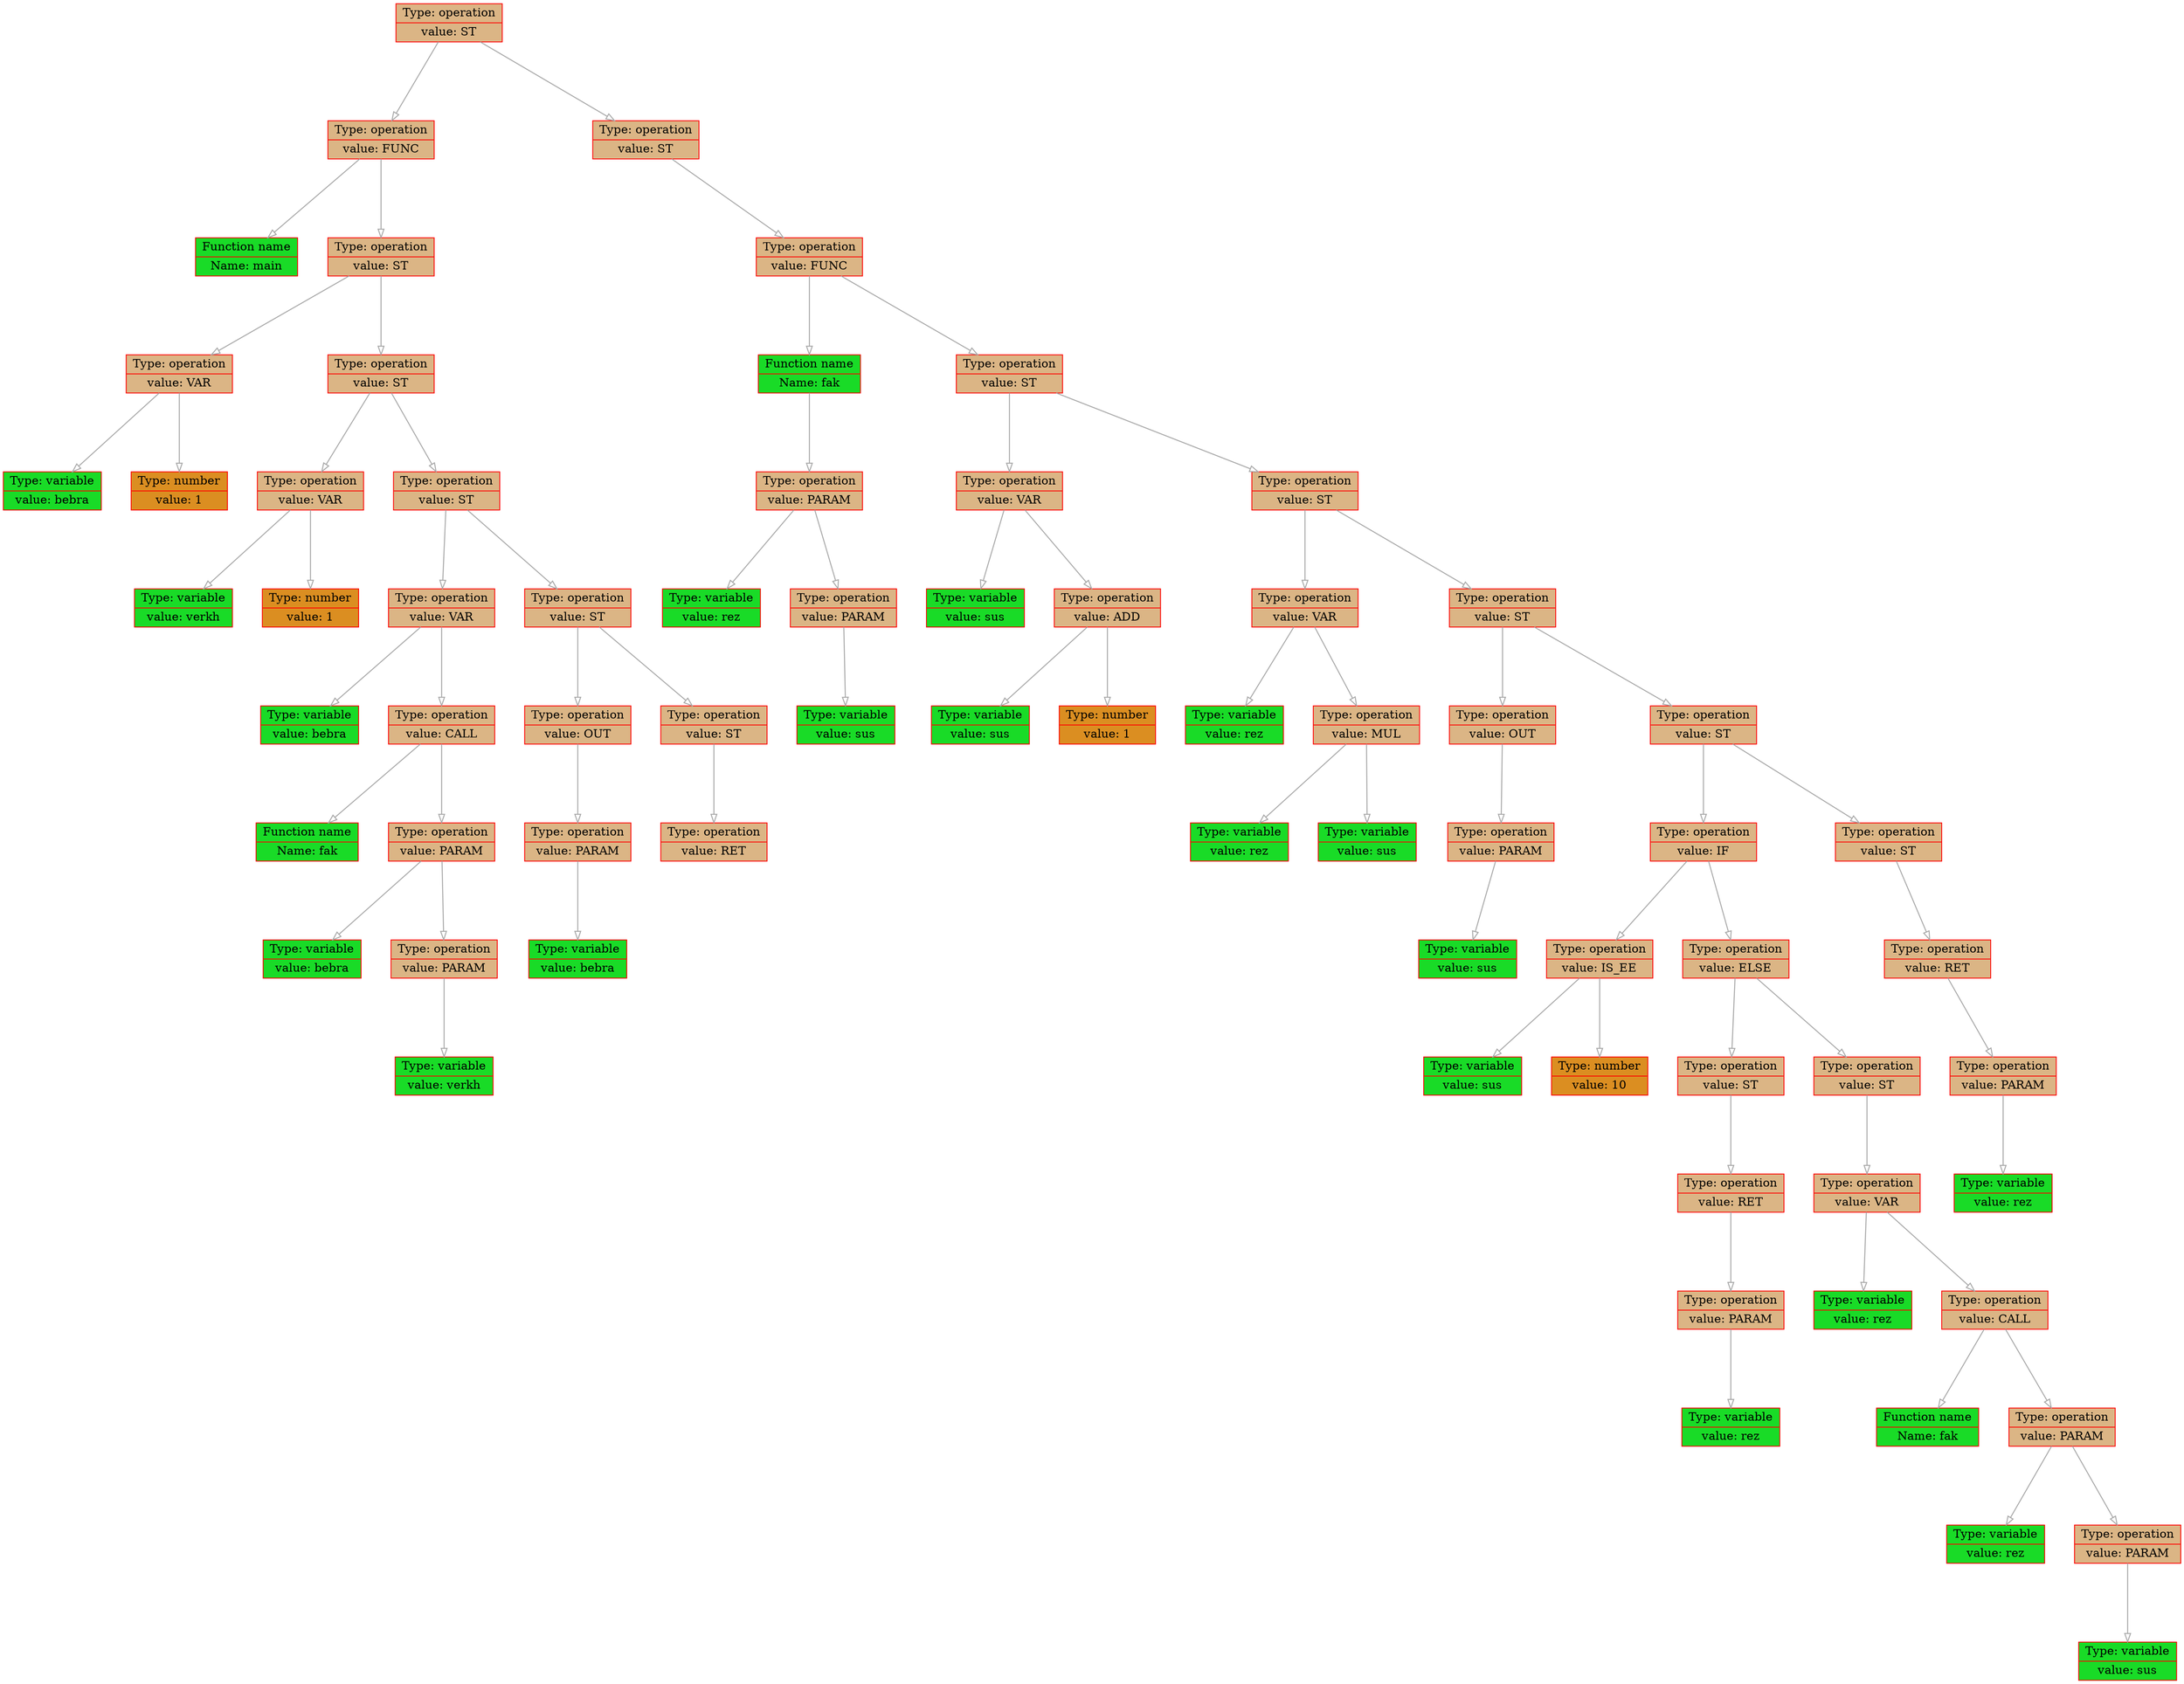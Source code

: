 
    digraph g {
        dpi      = 200;
        fontname = "Comic Sans MS";
        fontsize = 20;
        rankdir   =  TB;
        edge [color = darkgrey, arrowhead = onormal, arrowsize = 1, penwidth = 1.2]
        graph[fillcolor = lightgreen, ranksep = 1.3, nodesep = 0.5,
        style = "rounded, filled",color = green, penwidth = 2]

    Node000002c6d465d540[shape=record, width=0.2, style="filled", color="red", fillcolor="#DBB585",label=" {Type: operation | value: ST}"] 
 
Node000002c6d465ce30[shape=record, width=0.2, style="filled", color="red", fillcolor="#DBB585",label=" {Type: operation | value: FUNC}"] 
 
Node000002c6d4651cc0[shape=record, width=0.2, style="filled", color="red", fillcolor="#19DB27",label=" {Function name | Name: main}"] 
 
Node000002c6d465cec0[shape=record, width=0.2, style="filled", color="red", fillcolor="#DBB585",label=" {Type: operation | value: ST}"] 
 
Node000002c6d4651d50[shape=record, width=0.2, style="filled", color="red", fillcolor="#DBB585",label=" {Type: operation | value: VAR}"] 
 
Node000002c6d4651cf0[shape=record, width=0.2, style="filled", color="red", fillcolor="#19DB27",label=" {Type: variable | value: bebra}"] 
 
Node000002c6d4651d20[shape=record, width=0.2, style="filled", color="red", fillcolor="#DB8E21",label=" {Type: number | value: 1}"] 
 
Node000002c6d465cc80[shape=record, width=0.2, style="filled", color="red", fillcolor="#DBB585",label=" {Type: operation | value: ST}"] 
 
Node000002c6d4523e80[shape=record, width=0.2, style="filled", color="red", fillcolor="#DBB585",label=" {Type: operation | value: VAR}"] 
 
Node000002c6d4651d80[shape=record, width=0.2, style="filled", color="red", fillcolor="#19DB27",label=" {Type: variable | value: verkh}"] 
 
Node000002c6d4651db0[shape=record, width=0.2, style="filled", color="red", fillcolor="#DB8E21",label=" {Type: number | value: 1}"] 
 
Node000002c6d465cda0[shape=record, width=0.2, style="filled", color="red", fillcolor="#DBB585",label=" {Type: operation | value: ST}"] 
 
Node000002c6d465cf80[shape=record, width=0.2, style="filled", color="red", fillcolor="#DBB585",label=" {Type: operation | value: VAR}"] 
 
Node000002c6d4523eb0[shape=record, width=0.2, style="filled", color="red", fillcolor="#19DB27",label=" {Type: variable | value: bebra}"] 
 
Node000002c6d465cbd0[shape=record, width=0.2, style="filled", color="red", fillcolor="#DBB585",label=" {Type: operation | value: CALL}"] 
 
Node000002c6d4523ee0[shape=record, width=0.2, style="filled", color="red", fillcolor="#19DB27",label=" {Function name | Name: fak}"] 
 
Node000002c6d4523fa0[shape=record, width=0.2, style="filled", color="red", fillcolor="#DBB585",label=" {Type: operation | value: PARAM}"] 
 
Node000002c6d4523f10[shape=record, width=0.2, style="filled", color="red", fillcolor="#19DB27",label=" {Type: variable | value: bebra}"] 
 
Node000002c6d4523f70[shape=record, width=0.2, style="filled", color="red", fillcolor="#DBB585",label=" {Type: operation | value: PARAM}"] 
 
Node000002c6d4523f40[shape=record, width=0.2, style="filled", color="red", fillcolor="#19DB27",label=" {Type: variable | value: verkh}"] 
 
Node000002c6d465ce00[shape=record, width=0.2, style="filled", color="red", fillcolor="#DBB585",label=" {Type: operation | value: ST}"] 
 
Node000002c6d465cdd0[shape=record, width=0.2, style="filled", color="red", fillcolor="#DBB585",label=" {Type: operation | value: OUT}"] 
 
Node000002c6d465cfb0[shape=record, width=0.2, style="filled", color="red", fillcolor="#DBB585",label=" {Type: operation | value: PARAM}"] 
 
Node000002c6d465cf50[shape=record, width=0.2, style="filled", color="red", fillcolor="#19DB27",label=" {Type: variable | value: bebra}"] 
 
Node000002c6d465cd70[shape=record, width=0.2, style="filled", color="red", fillcolor="#DBB585",label=" {Type: operation | value: ST}"] 
 
Node000002c6d465cc50[shape=record, width=0.2, style="filled", color="red", fillcolor="#DBB585",label=" {Type: operation | value: RET}"] 
 
Node000002c6d465d180[shape=record, width=0.2, style="filled", color="red", fillcolor="#DBB585",label=" {Type: operation | value: ST}"] 
 
Node000002c6d465d0c0[shape=record, width=0.2, style="filled", color="red", fillcolor="#DBB585",label=" {Type: operation | value: FUNC}"] 
 
Node000002c6d465cef0[shape=record, width=0.2, style="filled", color="red", fillcolor="#19DB27",label=" {Function name | Name: fak}"] 
 
Node000002c6d465cce0[shape=record, width=0.2, style="filled", color="red", fillcolor="#DBB585",label=" {Type: operation | value: PARAM}"] 
 
Node000002c6d465ce60[shape=record, width=0.2, style="filled", color="red", fillcolor="#19DB27",label=" {Type: variable | value: rez}"] 
 
Node000002c6d465ccb0[shape=record, width=0.2, style="filled", color="red", fillcolor="#DBB585",label=" {Type: operation | value: PARAM}"] 
 
Node000002c6d465ce90[shape=record, width=0.2, style="filled", color="red", fillcolor="#19DB27",label=" {Type: variable | value: sus}"] 
 
Node000002c6d465d060[shape=record, width=0.2, style="filled", color="red", fillcolor="#DBB585",label=" {Type: operation | value: ST}"] 
 
Node000002c6d465d690[shape=record, width=0.2, style="filled", color="red", fillcolor="#DBB585",label=" {Type: operation | value: VAR}"] 
 
Node000002c6d465cd10[shape=record, width=0.2, style="filled", color="red", fillcolor="#19DB27",label=" {Type: variable | value: sus}"] 
 
Node000002c6d465d2d0[shape=record, width=0.2, style="filled", color="red", fillcolor="#DBB585",label=" {Type: operation | value: ADD}"] 
 
Node000002c6d465cf20[shape=record, width=0.2, style="filled", color="red", fillcolor="#19DB27",label=" {Type: variable | value: sus}"] 
 
Node000002c6d465cd40[shape=record, width=0.2, style="filled", color="red", fillcolor="#DB8E21",label=" {Type: number | value: 1}"] 
 
Node000002c6d465d7e0[shape=record, width=0.2, style="filled", color="red", fillcolor="#DBB585",label=" {Type: operation | value: ST}"] 
 
Node000002c6d465d720[shape=record, width=0.2, style="filled", color="red", fillcolor="#DBB585",label=" {Type: operation | value: VAR}"] 
 
Node000002c6d465d090[shape=record, width=0.2, style="filled", color="red", fillcolor="#19DB27",label=" {Type: variable | value: rez}"] 
 
Node000002c6d465d630[shape=record, width=0.2, style="filled", color="red", fillcolor="#DBB585",label=" {Type: operation | value: MUL}"] 
 
Node000002c6d465d4e0[shape=record, width=0.2, style="filled", color="red", fillcolor="#19DB27",label=" {Type: variable | value: rez}"] 
 
Node000002c6d465d5a0[shape=record, width=0.2, style="filled", color="red", fillcolor="#19DB27",label=" {Type: variable | value: sus}"] 
 
Node000002c6d465d6f0[shape=record, width=0.2, style="filled", color="red", fillcolor="#DBB585",label=" {Type: operation | value: ST}"] 
 
Node000002c6d465d1e0[shape=record, width=0.2, style="filled", color="red", fillcolor="#DBB585",label=" {Type: operation | value: OUT}"] 
 
Node000002c6d465d2a0[shape=record, width=0.2, style="filled", color="red", fillcolor="#DBB585",label=" {Type: operation | value: PARAM}"] 
 
Node000002c6d465d7b0[shape=record, width=0.2, style="filled", color="red", fillcolor="#19DB27",label=" {Type: variable | value: sus}"] 
 
Node000002c6d465d780[shape=record, width=0.2, style="filled", color="red", fillcolor="#DBB585",label=" {Type: operation | value: ST}"] 
 
Node000002c6d465d420[shape=record, width=0.2, style="filled", color="red", fillcolor="#DBB585",label=" {Type: operation | value: IF}"] 
 
Node000002c6d465d570[shape=record, width=0.2, style="filled", color="red", fillcolor="#DBB585",label=" {Type: operation | value: IS_EE}"] 
 
Node000002c6d465d390[shape=record, width=0.2, style="filled", color="red", fillcolor="#19DB27",label=" {Type: variable | value: sus}"] 
 
Node000002c6d465d1b0[shape=record, width=0.2, style="filled", color="red", fillcolor="#DB8E21",label=" {Type: number | value: 10}"] 
 
Node000002c6d465d120[shape=record, width=0.2, style="filled", color="red", fillcolor="#DBB585",label=" {Type: operation | value: ELSE}"] 
 
Node000002c6d465d240[shape=record, width=0.2, style="filled", color="red", fillcolor="#DBB585",label=" {Type: operation | value: ST}"] 
 
Node000002c6d465d5d0[shape=record, width=0.2, style="filled", color="red", fillcolor="#DBB585",label=" {Type: operation | value: RET}"] 
 
Node000002c6d465d660[shape=record, width=0.2, style="filled", color="red", fillcolor="#DBB585",label=" {Type: operation | value: PARAM}"] 
 
Node000002c6d465d510[shape=record, width=0.2, style="filled", color="red", fillcolor="#19DB27",label=" {Type: variable | value: rez}"] 
 
Node000002c6d465d0f0[shape=record, width=0.2, style="filled", color="red", fillcolor="#DBB585",label=" {Type: operation | value: ST}"] 
 
Node000002c6d465d750[shape=record, width=0.2, style="filled", color="red", fillcolor="#DBB585",label=" {Type: operation | value: VAR}"] 
 
Node000002c6d465d210[shape=record, width=0.2, style="filled", color="red", fillcolor="#19DB27",label=" {Type: variable | value: rez}"] 
 
Node000002c6d465d3f0[shape=record, width=0.2, style="filled", color="red", fillcolor="#DBB585",label=" {Type: operation | value: CALL}"] 
 
Node000002c6d465d360[shape=record, width=0.2, style="filled", color="red", fillcolor="#19DB27",label=" {Function name | Name: fak}"] 
 
Node000002c6d465d3c0[shape=record, width=0.2, style="filled", color="red", fillcolor="#DBB585",label=" {Type: operation | value: PARAM}"] 
 
Node000002c6d465d270[shape=record, width=0.2, style="filled", color="red", fillcolor="#19DB27",label=" {Type: variable | value: rez}"] 
 
Node000002c6d465d330[shape=record, width=0.2, style="filled", color="red", fillcolor="#DBB585",label=" {Type: operation | value: PARAM}"] 
 
Node000002c6d465d300[shape=record, width=0.2, style="filled", color="red", fillcolor="#19DB27",label=" {Type: variable | value: sus}"] 
 
Node000002c6d465d6c0[shape=record, width=0.2, style="filled", color="red", fillcolor="#DBB585",label=" {Type: operation | value: ST}"] 
 
Node000002c6d465d150[shape=record, width=0.2, style="filled", color="red", fillcolor="#DBB585",label=" {Type: operation | value: RET}"] 
 
Node000002c6d465d480[shape=record, width=0.2, style="filled", color="red", fillcolor="#DBB585",label=" {Type: operation | value: PARAM}"] 
 
Node000002c6d465d450[shape=record, width=0.2, style="filled", color="red", fillcolor="#19DB27",label=" {Type: variable | value: rez}"] 
 
Node000002c6d465d540->Node000002c6d465ce30
Node000002c6d465ce30->Node000002c6d4651cc0
Node000002c6d465ce30->Node000002c6d465cec0
Node000002c6d465cec0->Node000002c6d4651d50
Node000002c6d4651d50->Node000002c6d4651cf0
Node000002c6d4651d50->Node000002c6d4651d20
Node000002c6d465cec0->Node000002c6d465cc80
Node000002c6d465cc80->Node000002c6d4523e80
Node000002c6d4523e80->Node000002c6d4651d80
Node000002c6d4523e80->Node000002c6d4651db0
Node000002c6d465cc80->Node000002c6d465cda0
Node000002c6d465cda0->Node000002c6d465cf80
Node000002c6d465cf80->Node000002c6d4523eb0
Node000002c6d465cf80->Node000002c6d465cbd0
Node000002c6d465cbd0->Node000002c6d4523ee0
Node000002c6d465cbd0->Node000002c6d4523fa0
Node000002c6d4523fa0->Node000002c6d4523f10
Node000002c6d4523fa0->Node000002c6d4523f70
Node000002c6d4523f70->Node000002c6d4523f40
Node000002c6d465cda0->Node000002c6d465ce00
Node000002c6d465ce00->Node000002c6d465cdd0
Node000002c6d465cdd0->Node000002c6d465cfb0
Node000002c6d465cfb0->Node000002c6d465cf50
Node000002c6d465ce00->Node000002c6d465cd70
Node000002c6d465cd70->Node000002c6d465cc50
Node000002c6d465d540->Node000002c6d465d180
Node000002c6d465d180->Node000002c6d465d0c0
Node000002c6d465d0c0->Node000002c6d465cef0
Node000002c6d465cef0->Node000002c6d465cce0
Node000002c6d465cce0->Node000002c6d465ce60
Node000002c6d465cce0->Node000002c6d465ccb0
Node000002c6d465ccb0->Node000002c6d465ce90
Node000002c6d465d0c0->Node000002c6d465d060
Node000002c6d465d060->Node000002c6d465d690
Node000002c6d465d690->Node000002c6d465cd10
Node000002c6d465d690->Node000002c6d465d2d0
Node000002c6d465d2d0->Node000002c6d465cf20
Node000002c6d465d2d0->Node000002c6d465cd40
Node000002c6d465d060->Node000002c6d465d7e0
Node000002c6d465d7e0->Node000002c6d465d720
Node000002c6d465d720->Node000002c6d465d090
Node000002c6d465d720->Node000002c6d465d630
Node000002c6d465d630->Node000002c6d465d4e0
Node000002c6d465d630->Node000002c6d465d5a0
Node000002c6d465d7e0->Node000002c6d465d6f0
Node000002c6d465d6f0->Node000002c6d465d1e0
Node000002c6d465d1e0->Node000002c6d465d2a0
Node000002c6d465d2a0->Node000002c6d465d7b0
Node000002c6d465d6f0->Node000002c6d465d780
Node000002c6d465d780->Node000002c6d465d420
Node000002c6d465d420->Node000002c6d465d570
Node000002c6d465d570->Node000002c6d465d390
Node000002c6d465d570->Node000002c6d465d1b0
Node000002c6d465d420->Node000002c6d465d120
Node000002c6d465d120->Node000002c6d465d240
Node000002c6d465d240->Node000002c6d465d5d0
Node000002c6d465d5d0->Node000002c6d465d660
Node000002c6d465d660->Node000002c6d465d510
Node000002c6d465d120->Node000002c6d465d0f0
Node000002c6d465d0f0->Node000002c6d465d750
Node000002c6d465d750->Node000002c6d465d210
Node000002c6d465d750->Node000002c6d465d3f0
Node000002c6d465d3f0->Node000002c6d465d360
Node000002c6d465d3f0->Node000002c6d465d3c0
Node000002c6d465d3c0->Node000002c6d465d270
Node000002c6d465d3c0->Node000002c6d465d330
Node000002c6d465d330->Node000002c6d465d300
Node000002c6d465d780->Node000002c6d465d6c0
Node000002c6d465d6c0->Node000002c6d465d150
Node000002c6d465d150->Node000002c6d465d480
Node000002c6d465d480->Node000002c6d465d450
}
